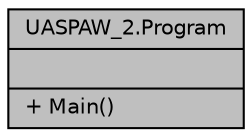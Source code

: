 digraph "UASPAW_2.Program"
{
 // LATEX_PDF_SIZE
  edge [fontname="Helvetica",fontsize="10",labelfontname="Helvetica",labelfontsize="10"];
  node [fontname="Helvetica",fontsize="10",shape=record];
  Node1 [label="{UASPAW_2.Program\n||+ Main()\l}",height=0.2,width=0.4,color="black", fillcolor="grey75", style="filled", fontcolor="black",tooltip=" "];
}

